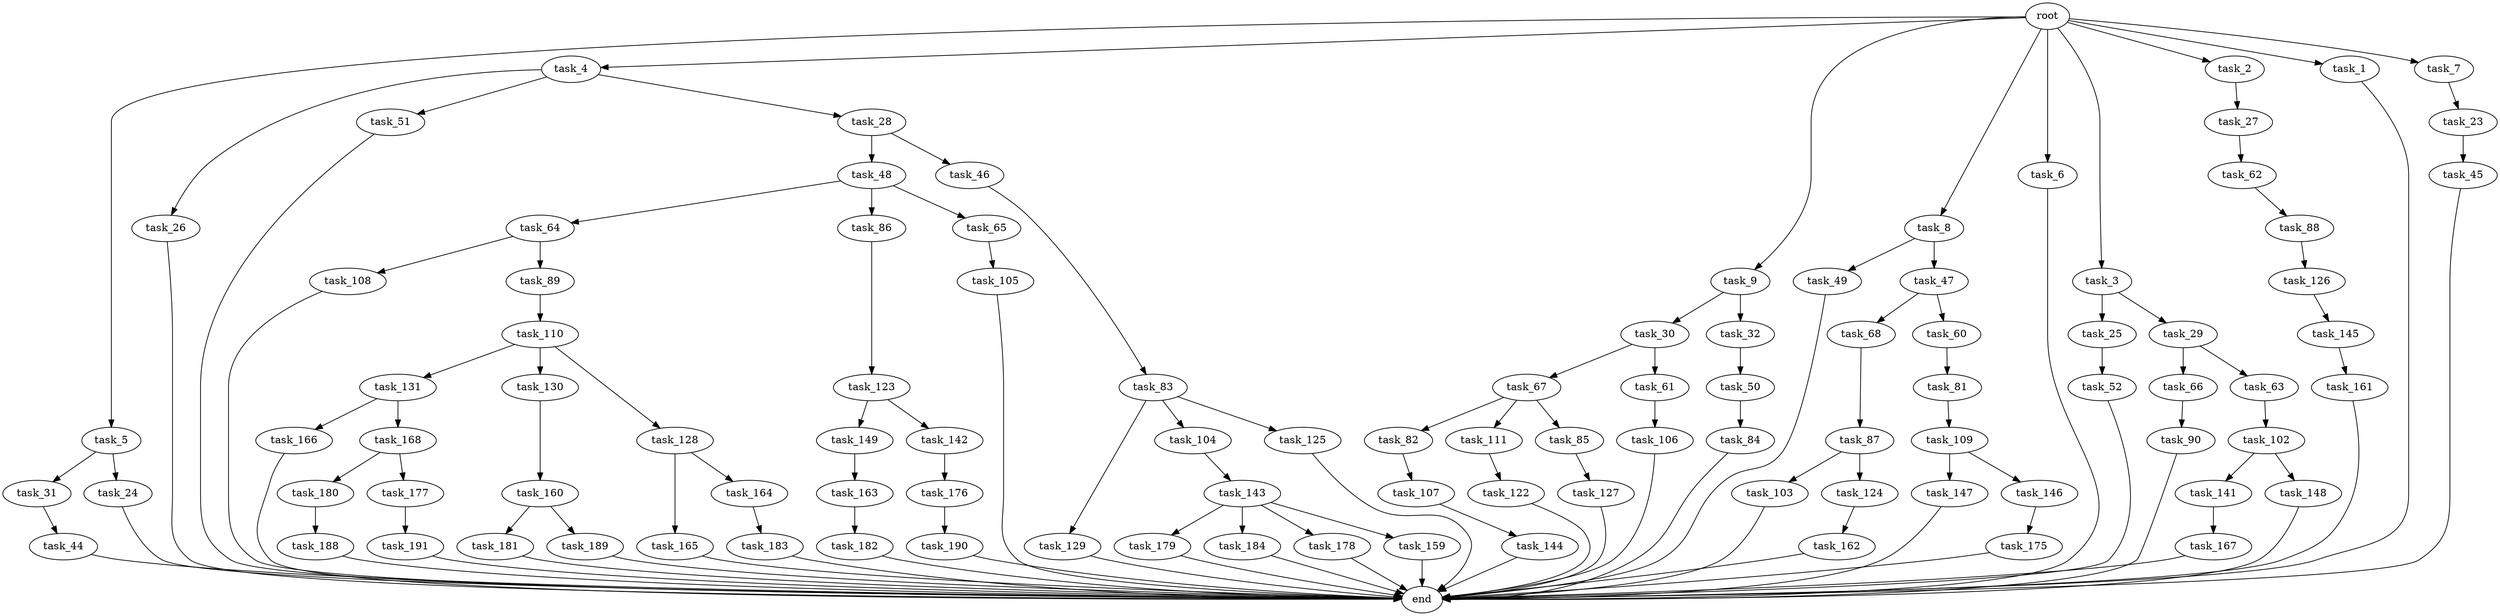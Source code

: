 digraph G {
  task_129 [size="3092376453.120000"];
  task_27 [size="4209067950.080000"];
  task_149 [size="4209067950.080000"];
  task_68 [size="343597383.680000"];
  task_50 [size="2147483648.000000"];
  task_181 [size="773094113.280000"];
  task_182 [size="8589934592.000000"];
  task_66 [size="3092376453.120000"];
  task_5 [size="10.240000"];
  task_4 [size="10.240000"];
  task_84 [size="343597383.680000"];
  task_81 [size="1374389534.720000"];
  task_147 [size="3092376453.120000"];
  task_90 [size="343597383.680000"];
  task_31 [size="3092376453.120000"];
  task_143 [size="4209067950.080000"];
  task_26 [size="773094113.280000"];
  task_64 [size="343597383.680000"];
  task_103 [size="3092376453.120000"];
  task_141 [size="343597383.680000"];
  task_190 [size="6957847019.520000"];
  task_51 [size="773094113.280000"];
  task_28 [size="773094113.280000"];
  task_88 [size="5497558138.880000"];
  task_82 [size="5497558138.880000"];
  task_9 [size="10.240000"];
  task_44 [size="773094113.280000"];
  task_52 [size="773094113.280000"];
  task_142 [size="4209067950.080000"];
  task_183 [size="6957847019.520000"];
  task_102 [size="1374389534.720000"];
  task_8 [size="10.240000"];
  task_86 [size="343597383.680000"];
  task_160 [size="5497558138.880000"];
  task_167 [size="343597383.680000"];
  task_179 [size="6957847019.520000"];
  task_166 [size="5497558138.880000"];
  task_83 [size="6957847019.520000"];
  task_105 [size="343597383.680000"];
  task_60 [size="343597383.680000"];
  task_188 [size="8589934592.000000"];
  task_24 [size="3092376453.120000"];
  task_180 [size="343597383.680000"];
  task_131 [size="5497558138.880000"];
  task_168 [size="5497558138.880000"];
  task_104 [size="3092376453.120000"];
  task_177 [size="343597383.680000"];
  task_106 [size="343597383.680000"];
  task_122 [size="3092376453.120000"];
  task_63 [size="3092376453.120000"];
  task_6 [size="10.240000"];
  task_3 [size="10.240000"];
  task_111 [size="5497558138.880000"];
  task_125 [size="3092376453.120000"];
  end [size="0.000000"];
  task_144 [size="343597383.680000"];
  task_85 [size="5497558138.880000"];
  task_148 [size="343597383.680000"];
  task_176 [size="343597383.680000"];
  task_62 [size="4209067950.080000"];
  task_163 [size="1374389534.720000"];
  task_161 [size="5497558138.880000"];
  task_107 [size="3092376453.120000"];
  task_165 [size="773094113.280000"];
  task_30 [size="5497558138.880000"];
  task_48 [size="773094113.280000"];
  task_108 [size="6957847019.520000"];
  task_45 [size="773094113.280000"];
  task_46 [size="773094113.280000"];
  task_124 [size="3092376453.120000"];
  task_32 [size="5497558138.880000"];
  task_145 [size="5497558138.880000"];
  task_162 [size="8589934592.000000"];
  task_2 [size="10.240000"];
  task_1 [size="10.240000"];
  task_25 [size="1374389534.720000"];
  task_146 [size="3092376453.120000"];
  task_130 [size="5497558138.880000"];
  task_29 [size="1374389534.720000"];
  task_123 [size="6957847019.520000"];
  task_23 [size="343597383.680000"];
  task_87 [size="343597383.680000"];
  task_109 [size="1374389534.720000"];
  task_184 [size="6957847019.520000"];
  task_178 [size="6957847019.520000"];
  task_126 [size="4209067950.080000"];
  task_164 [size="773094113.280000"];
  task_49 [size="343597383.680000"];
  task_65 [size="343597383.680000"];
  task_67 [size="1374389534.720000"];
  task_7 [size="10.240000"];
  task_127 [size="6957847019.520000"];
  task_189 [size="773094113.280000"];
  task_128 [size="5497558138.880000"];
  task_110 [size="5497558138.880000"];
  root [size="0.000000"];
  task_47 [size="343597383.680000"];
  task_191 [size="4209067950.080000"];
  task_89 [size="6957847019.520000"];
  task_61 [size="1374389534.720000"];
  task_159 [size="6957847019.520000"];
  task_175 [size="1374389534.720000"];

  task_129 -> end [size="1.000000"];
  task_27 -> task_62 [size="411041792.000000"];
  task_149 -> task_163 [size="134217728.000000"];
  task_68 -> task_87 [size="33554432.000000"];
  task_50 -> task_84 [size="33554432.000000"];
  task_181 -> end [size="1.000000"];
  task_182 -> end [size="1.000000"];
  task_66 -> task_90 [size="33554432.000000"];
  task_5 -> task_31 [size="301989888.000000"];
  task_5 -> task_24 [size="301989888.000000"];
  task_4 -> task_51 [size="75497472.000000"];
  task_4 -> task_28 [size="75497472.000000"];
  task_4 -> task_26 [size="75497472.000000"];
  task_84 -> end [size="1.000000"];
  task_81 -> task_109 [size="134217728.000000"];
  task_147 -> end [size="1.000000"];
  task_90 -> end [size="1.000000"];
  task_31 -> task_44 [size="75497472.000000"];
  task_143 -> task_159 [size="679477248.000000"];
  task_143 -> task_184 [size="679477248.000000"];
  task_143 -> task_179 [size="679477248.000000"];
  task_143 -> task_178 [size="679477248.000000"];
  task_26 -> end [size="1.000000"];
  task_64 -> task_108 [size="679477248.000000"];
  task_64 -> task_89 [size="679477248.000000"];
  task_103 -> end [size="1.000000"];
  task_141 -> task_167 [size="33554432.000000"];
  task_190 -> end [size="1.000000"];
  task_51 -> end [size="1.000000"];
  task_28 -> task_46 [size="75497472.000000"];
  task_28 -> task_48 [size="75497472.000000"];
  task_88 -> task_126 [size="411041792.000000"];
  task_82 -> task_107 [size="301989888.000000"];
  task_9 -> task_30 [size="536870912.000000"];
  task_9 -> task_32 [size="536870912.000000"];
  task_44 -> end [size="1.000000"];
  task_52 -> end [size="1.000000"];
  task_142 -> task_176 [size="33554432.000000"];
  task_183 -> end [size="1.000000"];
  task_102 -> task_148 [size="33554432.000000"];
  task_102 -> task_141 [size="33554432.000000"];
  task_8 -> task_49 [size="33554432.000000"];
  task_8 -> task_47 [size="33554432.000000"];
  task_86 -> task_123 [size="679477248.000000"];
  task_160 -> task_189 [size="75497472.000000"];
  task_160 -> task_181 [size="75497472.000000"];
  task_167 -> end [size="1.000000"];
  task_179 -> end [size="1.000000"];
  task_166 -> end [size="1.000000"];
  task_83 -> task_104 [size="301989888.000000"];
  task_83 -> task_129 [size="301989888.000000"];
  task_83 -> task_125 [size="301989888.000000"];
  task_105 -> end [size="1.000000"];
  task_60 -> task_81 [size="134217728.000000"];
  task_188 -> end [size="1.000000"];
  task_24 -> end [size="1.000000"];
  task_180 -> task_188 [size="838860800.000000"];
  task_131 -> task_168 [size="536870912.000000"];
  task_131 -> task_166 [size="536870912.000000"];
  task_168 -> task_177 [size="33554432.000000"];
  task_168 -> task_180 [size="33554432.000000"];
  task_104 -> task_143 [size="411041792.000000"];
  task_177 -> task_191 [size="411041792.000000"];
  task_106 -> end [size="1.000000"];
  task_122 -> end [size="1.000000"];
  task_63 -> task_102 [size="134217728.000000"];
  task_6 -> end [size="1.000000"];
  task_3 -> task_25 [size="134217728.000000"];
  task_3 -> task_29 [size="134217728.000000"];
  task_111 -> task_122 [size="301989888.000000"];
  task_125 -> end [size="1.000000"];
  task_144 -> end [size="1.000000"];
  task_85 -> task_127 [size="679477248.000000"];
  task_148 -> end [size="1.000000"];
  task_176 -> task_190 [size="679477248.000000"];
  task_62 -> task_88 [size="536870912.000000"];
  task_163 -> task_182 [size="838860800.000000"];
  task_161 -> end [size="1.000000"];
  task_107 -> task_144 [size="33554432.000000"];
  task_165 -> end [size="1.000000"];
  task_30 -> task_61 [size="134217728.000000"];
  task_30 -> task_67 [size="134217728.000000"];
  task_48 -> task_65 [size="33554432.000000"];
  task_48 -> task_64 [size="33554432.000000"];
  task_48 -> task_86 [size="33554432.000000"];
  task_108 -> end [size="1.000000"];
  task_45 -> end [size="1.000000"];
  task_46 -> task_83 [size="679477248.000000"];
  task_124 -> task_162 [size="838860800.000000"];
  task_32 -> task_50 [size="209715200.000000"];
  task_145 -> task_161 [size="536870912.000000"];
  task_162 -> end [size="1.000000"];
  task_2 -> task_27 [size="411041792.000000"];
  task_1 -> end [size="1.000000"];
  task_25 -> task_52 [size="75497472.000000"];
  task_146 -> task_175 [size="134217728.000000"];
  task_130 -> task_160 [size="536870912.000000"];
  task_29 -> task_63 [size="301989888.000000"];
  task_29 -> task_66 [size="301989888.000000"];
  task_123 -> task_142 [size="411041792.000000"];
  task_123 -> task_149 [size="411041792.000000"];
  task_23 -> task_45 [size="75497472.000000"];
  task_87 -> task_124 [size="301989888.000000"];
  task_87 -> task_103 [size="301989888.000000"];
  task_109 -> task_146 [size="301989888.000000"];
  task_109 -> task_147 [size="301989888.000000"];
  task_184 -> end [size="1.000000"];
  task_178 -> end [size="1.000000"];
  task_126 -> task_145 [size="536870912.000000"];
  task_164 -> task_183 [size="679477248.000000"];
  task_49 -> end [size="1.000000"];
  task_65 -> task_105 [size="33554432.000000"];
  task_67 -> task_111 [size="536870912.000000"];
  task_67 -> task_85 [size="536870912.000000"];
  task_67 -> task_82 [size="536870912.000000"];
  task_7 -> task_23 [size="33554432.000000"];
  task_127 -> end [size="1.000000"];
  task_189 -> end [size="1.000000"];
  task_128 -> task_164 [size="75497472.000000"];
  task_128 -> task_165 [size="75497472.000000"];
  task_110 -> task_130 [size="536870912.000000"];
  task_110 -> task_131 [size="536870912.000000"];
  task_110 -> task_128 [size="536870912.000000"];
  root -> task_8 [size="1.000000"];
  root -> task_2 [size="1.000000"];
  root -> task_5 [size="1.000000"];
  root -> task_4 [size="1.000000"];
  root -> task_9 [size="1.000000"];
  root -> task_1 [size="1.000000"];
  root -> task_7 [size="1.000000"];
  root -> task_6 [size="1.000000"];
  root -> task_3 [size="1.000000"];
  task_47 -> task_60 [size="33554432.000000"];
  task_47 -> task_68 [size="33554432.000000"];
  task_191 -> end [size="1.000000"];
  task_89 -> task_110 [size="536870912.000000"];
  task_61 -> task_106 [size="33554432.000000"];
  task_159 -> end [size="1.000000"];
  task_175 -> end [size="1.000000"];
}
